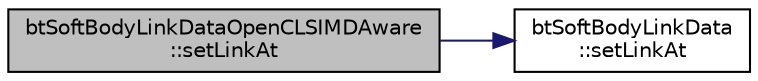 digraph "btSoftBodyLinkDataOpenCLSIMDAware::setLinkAt"
{
  edge [fontname="Helvetica",fontsize="10",labelfontname="Helvetica",labelfontsize="10"];
  node [fontname="Helvetica",fontsize="10",shape=record];
  rankdir="LR";
  Node1 [label="btSoftBodyLinkDataOpenCLSIMDAware\l::setLinkAt",height=0.2,width=0.4,color="black", fillcolor="grey75", style="filled", fontcolor="black"];
  Node1 -> Node2 [color="midnightblue",fontsize="10",style="solid"];
  Node2 [label="btSoftBodyLinkData\l::setLinkAt",height=0.2,width=0.4,color="black", fillcolor="white", style="filled",URL="$classbt_soft_body_link_data.html#a44f200dcb878405cebf3704dc7a8b8cd"];
}

